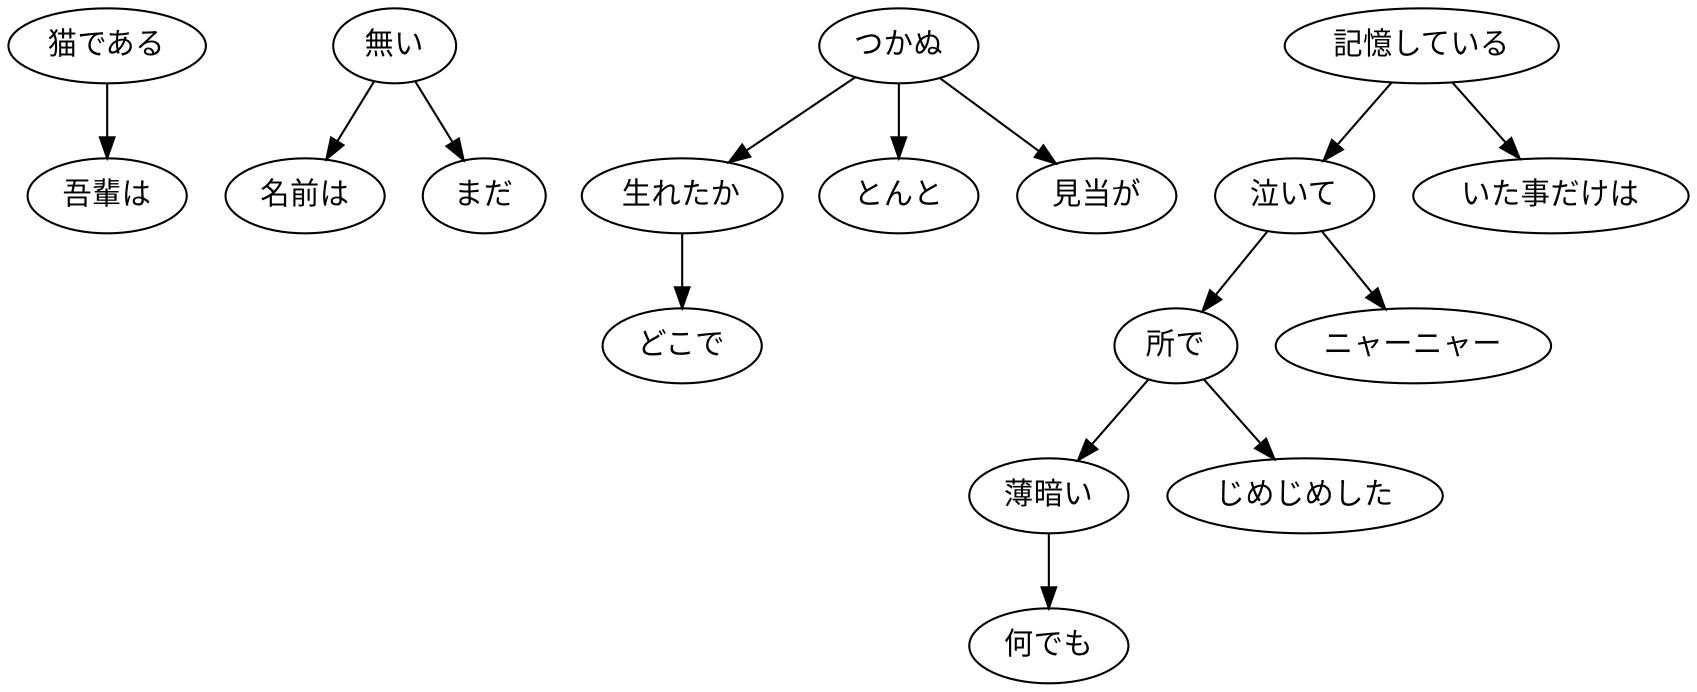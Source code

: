 digraph {
node [fontname = "MS Gothic"];
subgraph {
}
subgraph {
"猫である" -> "吾輩は"
}
subgraph {
"無い" -> "名前は"
"無い" -> "まだ"
}
subgraph {
"生れたか" -> "どこで"
"つかぬ" -> "生れたか"
"つかぬ" -> "とんと"
"つかぬ" -> "見当が"
}
subgraph {
"薄暗い" -> "何でも"
"所で" -> "薄暗い"
"所で" -> "じめじめした"
"泣いて" -> "所で"
"泣いて" -> "ニャーニャー"
"記憶している" -> "泣いて"
"記憶している" -> "いた事だけは"
}
}
